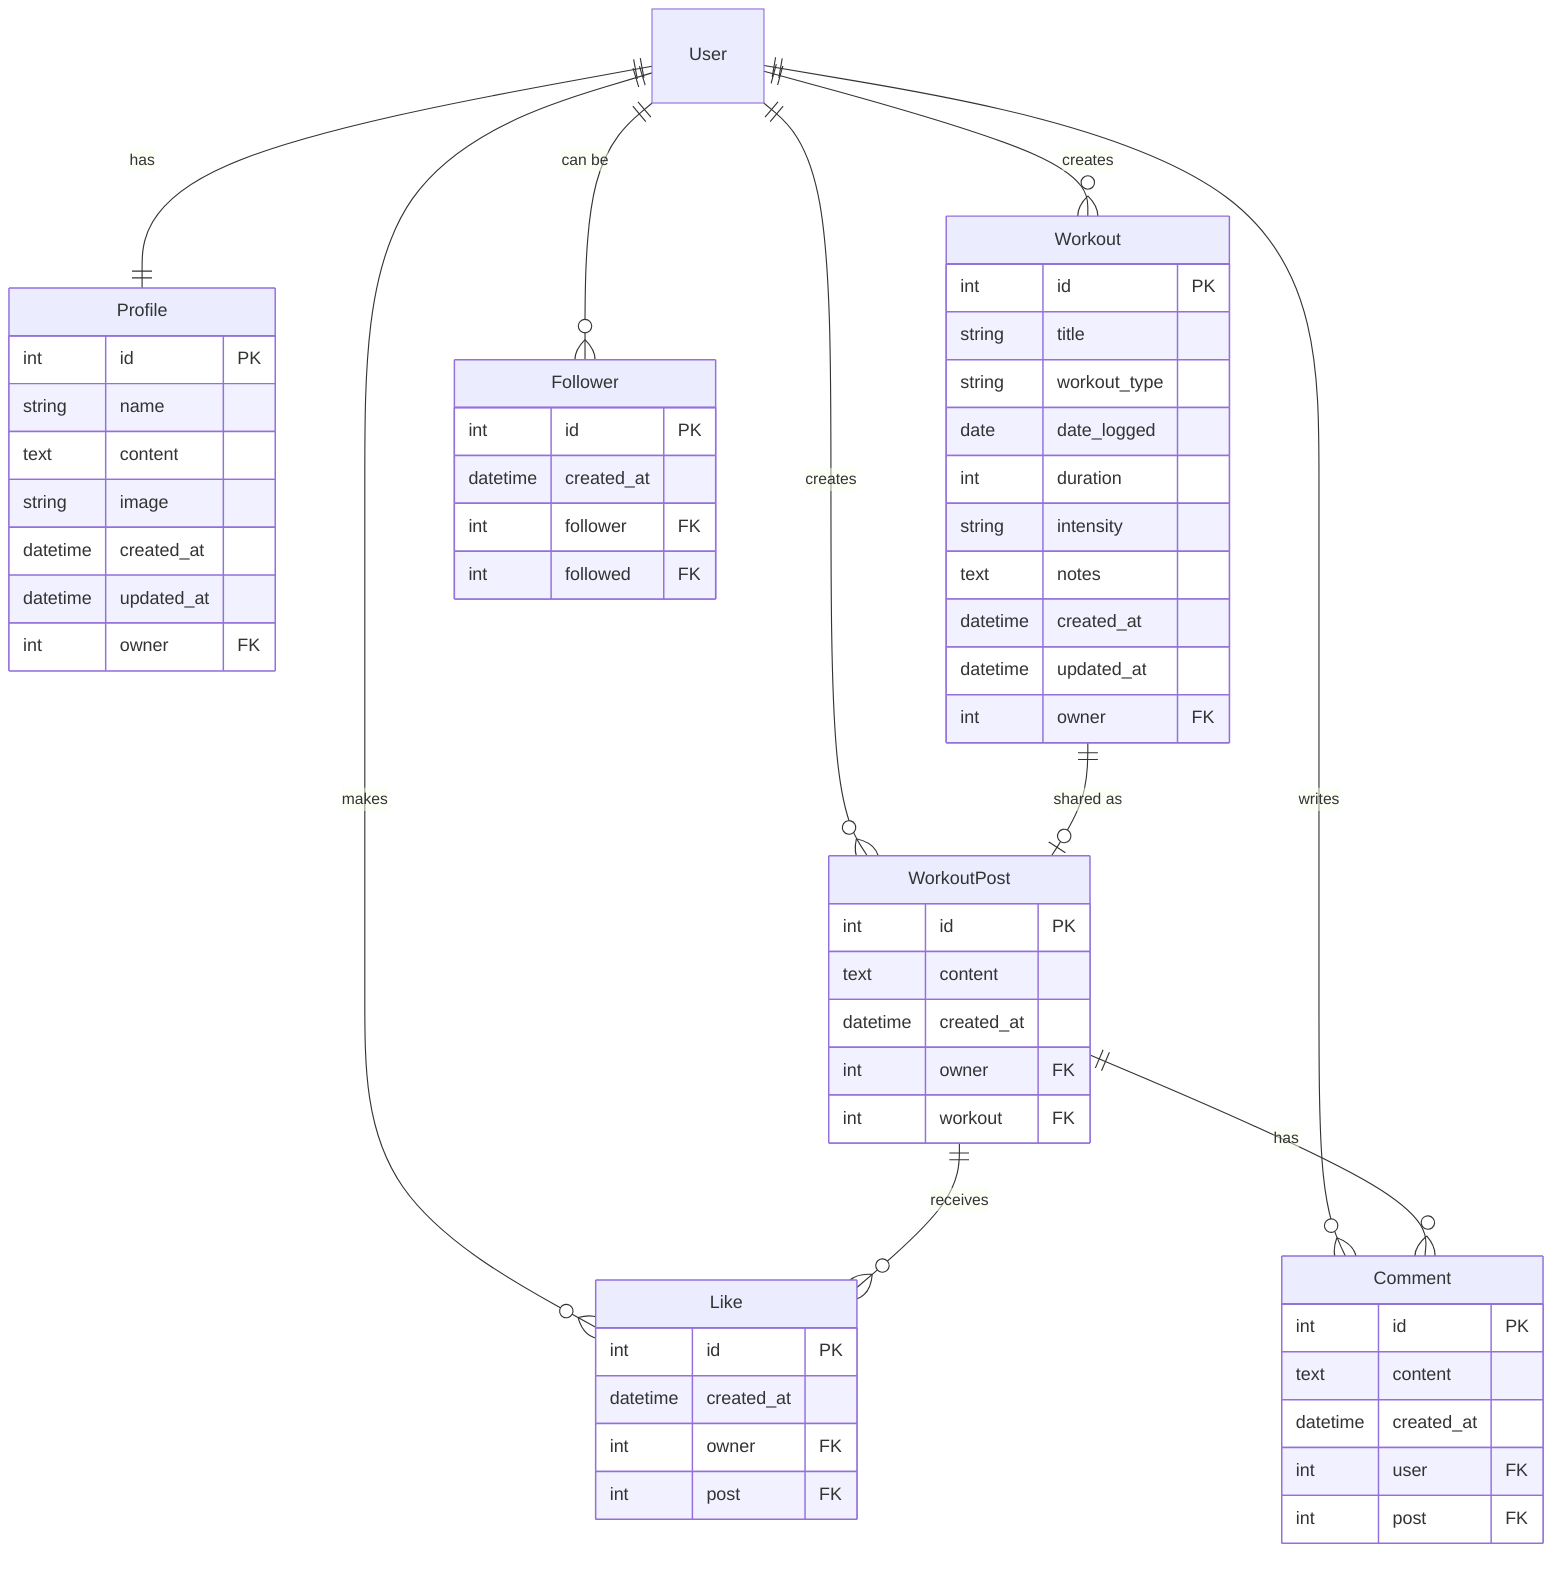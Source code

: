 erDiagram
    User ||--|| Profile : has
    User ||--o{ Workout : creates
    User ||--o{ WorkoutPost : creates
    User ||--o{ Like : makes
    User ||--o{ Comment : writes
    User ||--o{ Follower : "can be"

    Workout {
        int id PK
        string title
        string workout_type
        date date_logged
        int duration
        string intensity
        text notes
        datetime created_at
        datetime updated_at
        int owner FK
    }

    WorkoutPost {
        int id PK
        text content
        datetime created_at
        int owner FK
        int workout FK
    }

    Profile {
        int id PK
        string name
        text content
        string image
        datetime created_at
        datetime updated_at
        int owner FK
    }

    Like {
        int id PK
        datetime created_at
        int owner FK
        int post FK
    }

    Comment {
        int id PK
        text content
        datetime created_at
        int user FK
        int post FK
    }

    Follower {
        int id PK
        datetime created_at
        int follower FK
        int followed FK
    }

    Workout ||--o| WorkoutPost : "shared as"
    WorkoutPost ||--o{ Like : receives
    WorkoutPost ||--o{ Comment : has